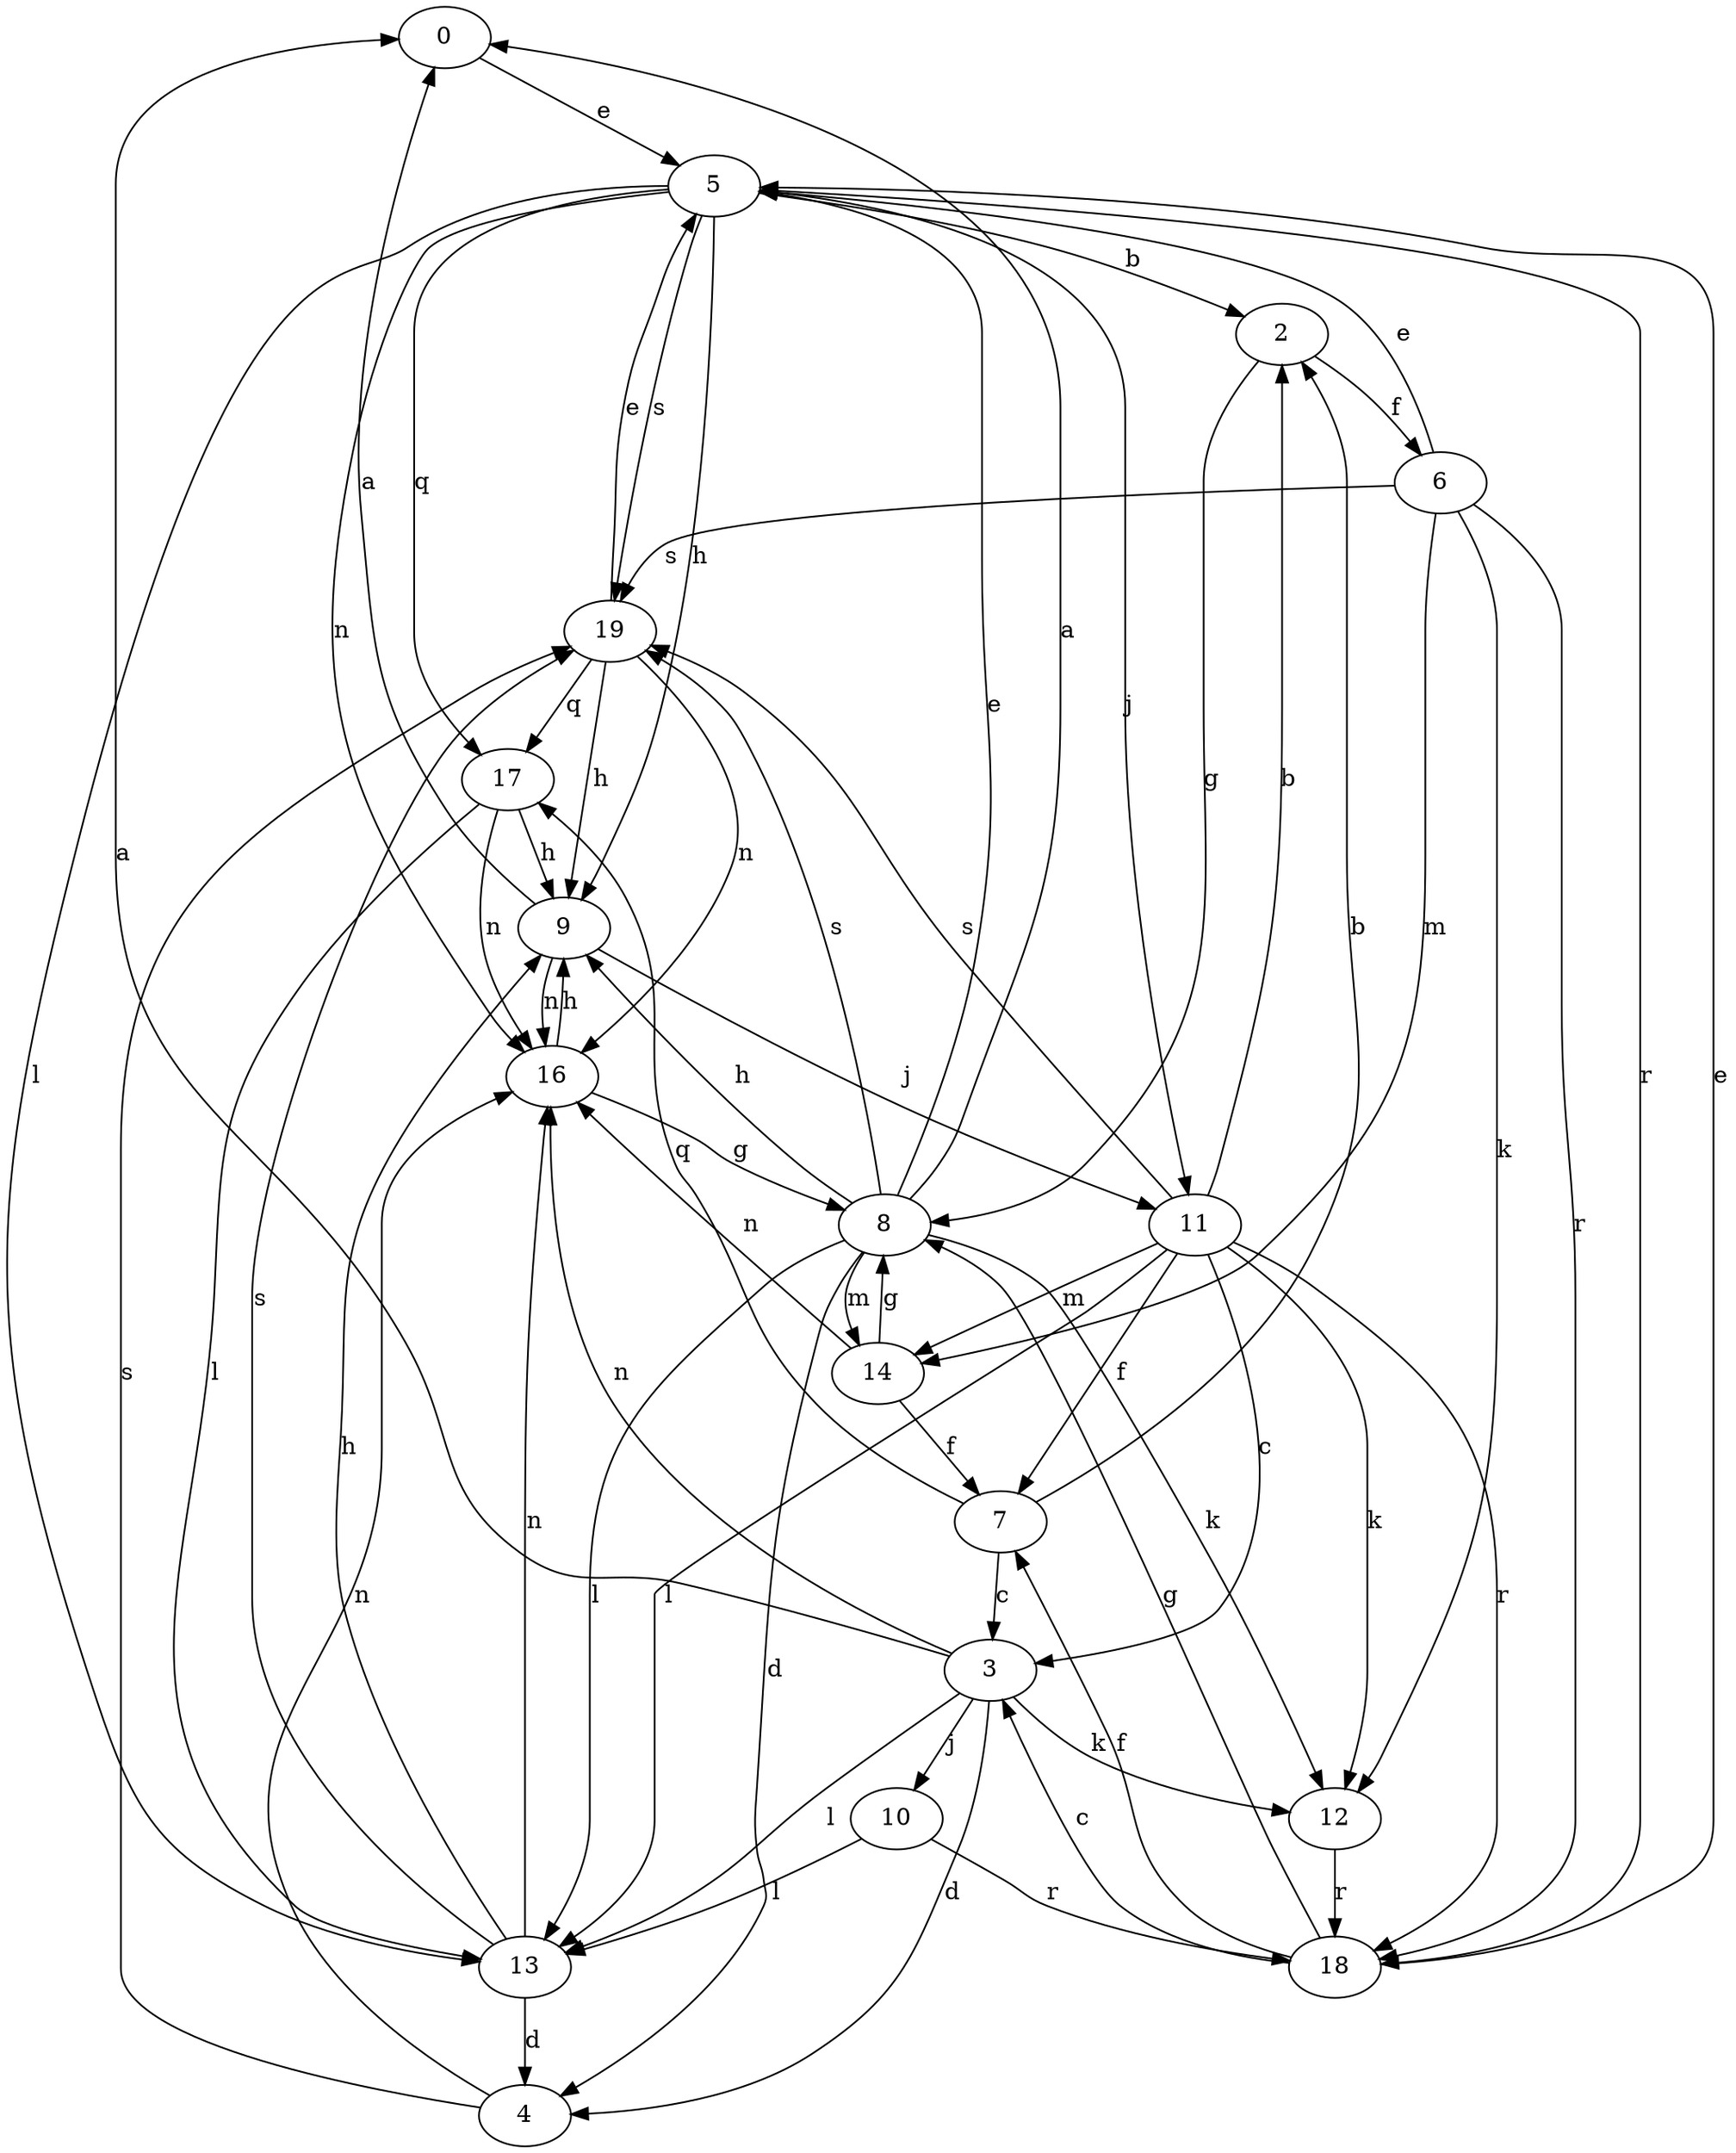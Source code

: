 strict digraph  {
0;
2;
3;
4;
5;
6;
7;
8;
9;
10;
11;
12;
13;
14;
16;
17;
18;
19;
0 -> 5  [label=e];
2 -> 6  [label=f];
2 -> 8  [label=g];
3 -> 0  [label=a];
3 -> 4  [label=d];
3 -> 10  [label=j];
3 -> 12  [label=k];
3 -> 13  [label=l];
3 -> 16  [label=n];
4 -> 16  [label=n];
4 -> 19  [label=s];
5 -> 2  [label=b];
5 -> 9  [label=h];
5 -> 11  [label=j];
5 -> 13  [label=l];
5 -> 16  [label=n];
5 -> 17  [label=q];
5 -> 18  [label=r];
5 -> 19  [label=s];
6 -> 5  [label=e];
6 -> 12  [label=k];
6 -> 14  [label=m];
6 -> 18  [label=r];
6 -> 19  [label=s];
7 -> 2  [label=b];
7 -> 3  [label=c];
7 -> 17  [label=q];
8 -> 0  [label=a];
8 -> 4  [label=d];
8 -> 5  [label=e];
8 -> 9  [label=h];
8 -> 12  [label=k];
8 -> 13  [label=l];
8 -> 14  [label=m];
8 -> 19  [label=s];
9 -> 0  [label=a];
9 -> 11  [label=j];
9 -> 16  [label=n];
10 -> 13  [label=l];
10 -> 18  [label=r];
11 -> 2  [label=b];
11 -> 3  [label=c];
11 -> 7  [label=f];
11 -> 12  [label=k];
11 -> 13  [label=l];
11 -> 14  [label=m];
11 -> 18  [label=r];
11 -> 19  [label=s];
12 -> 18  [label=r];
13 -> 4  [label=d];
13 -> 9  [label=h];
13 -> 16  [label=n];
13 -> 19  [label=s];
14 -> 7  [label=f];
14 -> 8  [label=g];
14 -> 16  [label=n];
16 -> 8  [label=g];
16 -> 9  [label=h];
17 -> 9  [label=h];
17 -> 13  [label=l];
17 -> 16  [label=n];
18 -> 3  [label=c];
18 -> 5  [label=e];
18 -> 7  [label=f];
18 -> 8  [label=g];
19 -> 5  [label=e];
19 -> 9  [label=h];
19 -> 16  [label=n];
19 -> 17  [label=q];
}
